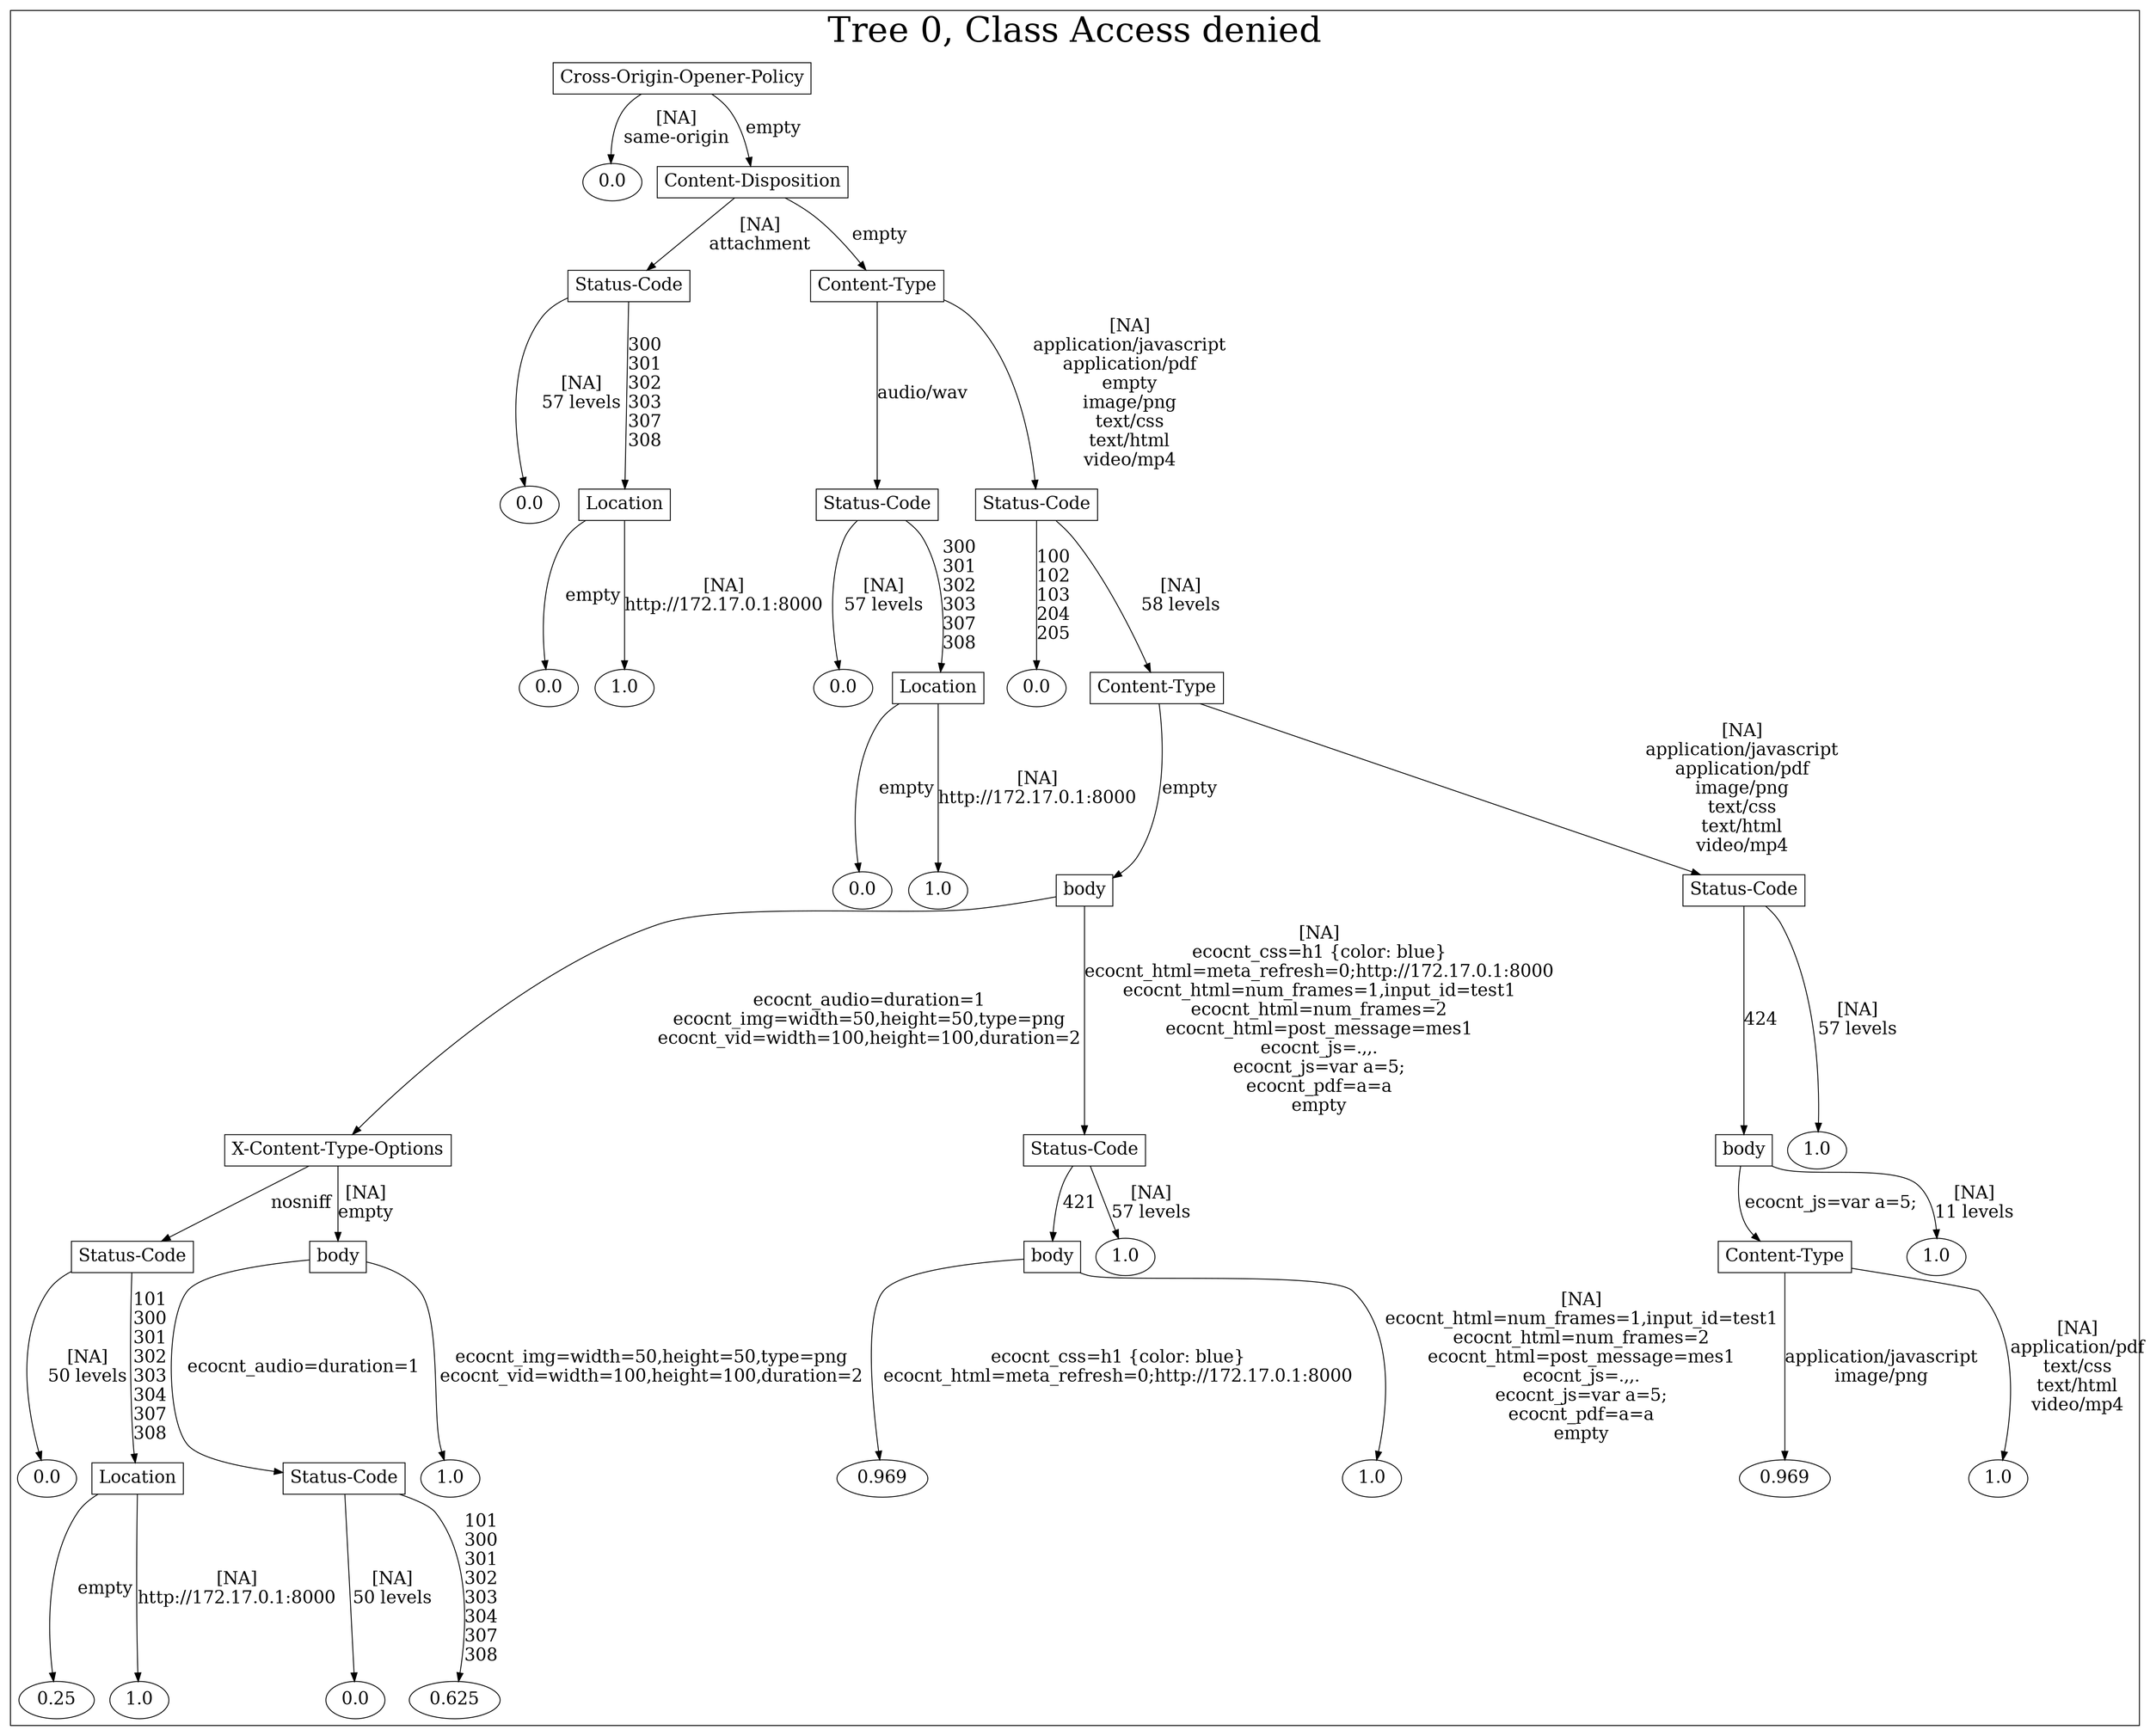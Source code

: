 /*
Generated by:
    http://https://github.com/h2oai/h2o-3/tree/master/h2o-genmodel/src/main/java/hex/genmodel/tools/PrintMojo.java
*/

/*
On a mac:

$ brew install graphviz
$ dot -Tpng file.gv -o file.png
$ open file.png
*/

digraph G {

subgraph cluster_0 {
/* Nodes */

/* Level 0 */
{
"SG_0_Node_0" [shape=box, fontsize=20, label="Cross-Origin-Opener-Policy"]
}

/* Level 1 */
{
"SG_0_Node_24" [fontsize=20, label="0.0"]
"SG_0_Node_1" [shape=box, fontsize=20, label="Content-Disposition"]
}

/* Level 2 */
{
"SG_0_Node_2" [shape=box, fontsize=20, label="Status-Code"]
"SG_0_Node_3" [shape=box, fontsize=20, label="Content-Type"]
}

/* Level 3 */
{
"SG_0_Node_25" [fontsize=20, label="0.0"]
"SG_0_Node_4" [shape=box, fontsize=20, label="Location"]
"SG_0_Node_5" [shape=box, fontsize=20, label="Status-Code"]
"SG_0_Node_6" [shape=box, fontsize=20, label="Status-Code"]
}

/* Level 4 */
{
"SG_0_Node_26" [fontsize=20, label="0.0"]
"SG_0_Node_27" [fontsize=20, label="1.0"]
"SG_0_Node_28" [fontsize=20, label="0.0"]
"SG_0_Node_7" [shape=box, fontsize=20, label="Location"]
"SG_0_Node_29" [fontsize=20, label="0.0"]
"SG_0_Node_8" [shape=box, fontsize=20, label="Content-Type"]
}

/* Level 5 */
{
"SG_0_Node_30" [fontsize=20, label="0.0"]
"SG_0_Node_31" [fontsize=20, label="1.0"]
"SG_0_Node_9" [shape=box, fontsize=20, label="body"]
"SG_0_Node_10" [shape=box, fontsize=20, label="Status-Code"]
}

/* Level 6 */
{
"SG_0_Node_11" [shape=box, fontsize=20, label="X-Content-Type-Options"]
"SG_0_Node_12" [shape=box, fontsize=20, label="Status-Code"]
"SG_0_Node_13" [shape=box, fontsize=20, label="body"]
"SG_0_Node_32" [fontsize=20, label="1.0"]
}

/* Level 7 */
{
"SG_0_Node_14" [shape=box, fontsize=20, label="Status-Code"]
"SG_0_Node_15" [shape=box, fontsize=20, label="body"]
"SG_0_Node_16" [shape=box, fontsize=20, label="body"]
"SG_0_Node_33" [fontsize=20, label="1.0"]
"SG_0_Node_17" [shape=box, fontsize=20, label="Content-Type"]
"SG_0_Node_34" [fontsize=20, label="1.0"]
}

/* Level 8 */
{
"SG_0_Node_35" [fontsize=20, label="0.0"]
"SG_0_Node_18" [shape=box, fontsize=20, label="Location"]
"SG_0_Node_19" [shape=box, fontsize=20, label="Status-Code"]
"SG_0_Node_36" [fontsize=20, label="1.0"]
"SG_0_Node_37" [fontsize=20, label="0.969"]
"SG_0_Node_38" [fontsize=20, label="1.0"]
"SG_0_Node_39" [fontsize=20, label="0.969"]
"SG_0_Node_40" [fontsize=20, label="1.0"]
}

/* Level 9 */
{
"SG_0_Node_41" [fontsize=20, label="0.25"]
"SG_0_Node_42" [fontsize=20, label="1.0"]
"SG_0_Node_43" [fontsize=20, label="0.0"]
"SG_0_Node_44" [fontsize=20, label="0.625"]
}

/* Edges */
"SG_0_Node_0" -> "SG_0_Node_24" [fontsize=20, label="[NA]
same-origin
"]
"SG_0_Node_0" -> "SG_0_Node_1" [fontsize=20, label="empty
"]
"SG_0_Node_1" -> "SG_0_Node_2" [fontsize=20, label="[NA]
attachment
"]
"SG_0_Node_1" -> "SG_0_Node_3" [fontsize=20, label="empty
"]
"SG_0_Node_3" -> "SG_0_Node_5" [fontsize=20, label="audio/wav
"]
"SG_0_Node_3" -> "SG_0_Node_6" [fontsize=20, label="[NA]
application/javascript
application/pdf
empty
image/png
text/css
text/html
video/mp4
"]
"SG_0_Node_6" -> "SG_0_Node_29" [fontsize=20, label="100
102
103
204
205
"]
"SG_0_Node_6" -> "SG_0_Node_8" [fontsize=20, label="[NA]
58 levels
"]
"SG_0_Node_8" -> "SG_0_Node_9" [fontsize=20, label="empty
"]
"SG_0_Node_8" -> "SG_0_Node_10" [fontsize=20, label="[NA]
application/javascript
application/pdf
image/png
text/css
text/html
video/mp4
"]
"SG_0_Node_10" -> "SG_0_Node_13" [fontsize=20, label="424
"]
"SG_0_Node_10" -> "SG_0_Node_32" [fontsize=20, label="[NA]
57 levels
"]
"SG_0_Node_13" -> "SG_0_Node_17" [fontsize=20, label="ecocnt_js=var a=5;
"]
"SG_0_Node_13" -> "SG_0_Node_34" [fontsize=20, label="[NA]
11 levels
"]
"SG_0_Node_17" -> "SG_0_Node_39" [fontsize=20, label="application/javascript
image/png
"]
"SG_0_Node_17" -> "SG_0_Node_40" [fontsize=20, label="[NA]
application/pdf
text/css
text/html
video/mp4
"]
"SG_0_Node_9" -> "SG_0_Node_11" [fontsize=20, label="ecocnt_audio=duration=1
ecocnt_img=width=50,height=50,type=png
ecocnt_vid=width=100,height=100,duration=2
"]
"SG_0_Node_9" -> "SG_0_Node_12" [fontsize=20, label="[NA]
ecocnt_css=h1 {color: blue}
ecocnt_html=meta_refresh=0;http://172.17.0.1:8000
ecocnt_html=num_frames=1,input_id=test1
ecocnt_html=num_frames=2
ecocnt_html=post_message=mes1
ecocnt_js=.,,.
ecocnt_js=var a=5;
ecocnt_pdf=a=a
empty
"]
"SG_0_Node_12" -> "SG_0_Node_16" [fontsize=20, label="421
"]
"SG_0_Node_12" -> "SG_0_Node_33" [fontsize=20, label="[NA]
57 levels
"]
"SG_0_Node_16" -> "SG_0_Node_37" [fontsize=20, label="ecocnt_css=h1 {color: blue}
ecocnt_html=meta_refresh=0;http://172.17.0.1:8000
"]
"SG_0_Node_16" -> "SG_0_Node_38" [fontsize=20, label="[NA]
ecocnt_html=num_frames=1,input_id=test1
ecocnt_html=num_frames=2
ecocnt_html=post_message=mes1
ecocnt_js=.,,.
ecocnt_js=var a=5;
ecocnt_pdf=a=a
empty
"]
"SG_0_Node_11" -> "SG_0_Node_14" [fontsize=20, label="nosniff
"]
"SG_0_Node_11" -> "SG_0_Node_15" [fontsize=20, label="[NA]
empty
"]
"SG_0_Node_15" -> "SG_0_Node_19" [fontsize=20, label="ecocnt_audio=duration=1
"]
"SG_0_Node_15" -> "SG_0_Node_36" [fontsize=20, label="ecocnt_img=width=50,height=50,type=png
ecocnt_vid=width=100,height=100,duration=2
"]
"SG_0_Node_19" -> "SG_0_Node_43" [fontsize=20, label="[NA]
50 levels
"]
"SG_0_Node_19" -> "SG_0_Node_44" [fontsize=20, label="101
300
301
302
303
304
307
308
"]
"SG_0_Node_14" -> "SG_0_Node_35" [fontsize=20, label="[NA]
50 levels
"]
"SG_0_Node_14" -> "SG_0_Node_18" [fontsize=20, label="101
300
301
302
303
304
307
308
"]
"SG_0_Node_18" -> "SG_0_Node_41" [fontsize=20, label="empty
"]
"SG_0_Node_18" -> "SG_0_Node_42" [fontsize=20, label="[NA]
http://172.17.0.1:8000
"]
"SG_0_Node_5" -> "SG_0_Node_28" [fontsize=20, label="[NA]
57 levels
"]
"SG_0_Node_5" -> "SG_0_Node_7" [fontsize=20, label="300
301
302
303
307
308
"]
"SG_0_Node_7" -> "SG_0_Node_30" [fontsize=20, label="empty
"]
"SG_0_Node_7" -> "SG_0_Node_31" [fontsize=20, label="[NA]
http://172.17.0.1:8000
"]
"SG_0_Node_2" -> "SG_0_Node_25" [fontsize=20, label="[NA]
57 levels
"]
"SG_0_Node_2" -> "SG_0_Node_4" [fontsize=20, label="300
301
302
303
307
308
"]
"SG_0_Node_4" -> "SG_0_Node_26" [fontsize=20, label="empty
"]
"SG_0_Node_4" -> "SG_0_Node_27" [fontsize=20, label="[NA]
http://172.17.0.1:8000
"]

fontsize=40
label="Tree 0, Class Access denied"
}

}


